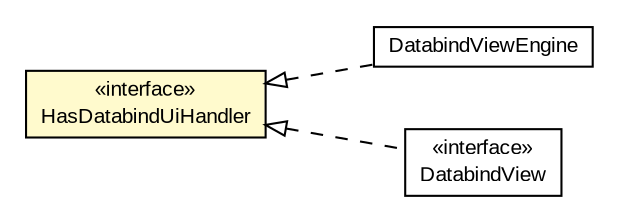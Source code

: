 #!/usr/local/bin/dot
#
# Class diagram 
# Generated by UMLGraph version R5_6-24-gf6e263 (http://www.umlgraph.org/)
#

digraph G {
	edge [fontname="arial",fontsize=10,labelfontname="arial",labelfontsize=10];
	node [fontname="arial",fontsize=10,shape=plaintext];
	nodesep=0.25;
	ranksep=0.5;
	rankdir=LR;
	// org.turbogwt.mvp.databind.HasDatabindUiHandler
	c748 [label=<<table title="org.turbogwt.mvp.databind.HasDatabindUiHandler" border="0" cellborder="1" cellspacing="0" cellpadding="2" port="p" bgcolor="lemonChiffon" href="./HasDatabindUiHandler.html">
		<tr><td><table border="0" cellspacing="0" cellpadding="1">
<tr><td align="center" balign="center"> &#171;interface&#187; </td></tr>
<tr><td align="center" balign="center"> HasDatabindUiHandler </td></tr>
		</table></td></tr>
		</table>>, URL="./HasDatabindUiHandler.html", fontname="arial", fontcolor="black", fontsize=10.0];
	// org.turbogwt.mvp.databind.DatabindViewEngine
	c750 [label=<<table title="org.turbogwt.mvp.databind.DatabindViewEngine" border="0" cellborder="1" cellspacing="0" cellpadding="2" port="p" href="./DatabindViewEngine.html">
		<tr><td><table border="0" cellspacing="0" cellpadding="1">
<tr><td align="center" balign="center"> DatabindViewEngine </td></tr>
		</table></td></tr>
		</table>>, URL="./DatabindViewEngine.html", fontname="arial", fontcolor="black", fontsize=10.0];
	// org.turbogwt.mvp.databind.DatabindView
	c753 [label=<<table title="org.turbogwt.mvp.databind.DatabindView" border="0" cellborder="1" cellspacing="0" cellpadding="2" port="p" href="./DatabindView.html">
		<tr><td><table border="0" cellspacing="0" cellpadding="1">
<tr><td align="center" balign="center"> &#171;interface&#187; </td></tr>
<tr><td align="center" balign="center"> DatabindView </td></tr>
		</table></td></tr>
		</table>>, URL="./DatabindView.html", fontname="arial", fontcolor="black", fontsize=10.0];
	//org.turbogwt.mvp.databind.DatabindViewEngine implements org.turbogwt.mvp.databind.HasDatabindUiHandler
	c748:p -> c750:p [dir=back,arrowtail=empty,style=dashed];
	//org.turbogwt.mvp.databind.DatabindView implements org.turbogwt.mvp.databind.HasDatabindUiHandler
	c748:p -> c753:p [dir=back,arrowtail=empty,style=dashed];
}

